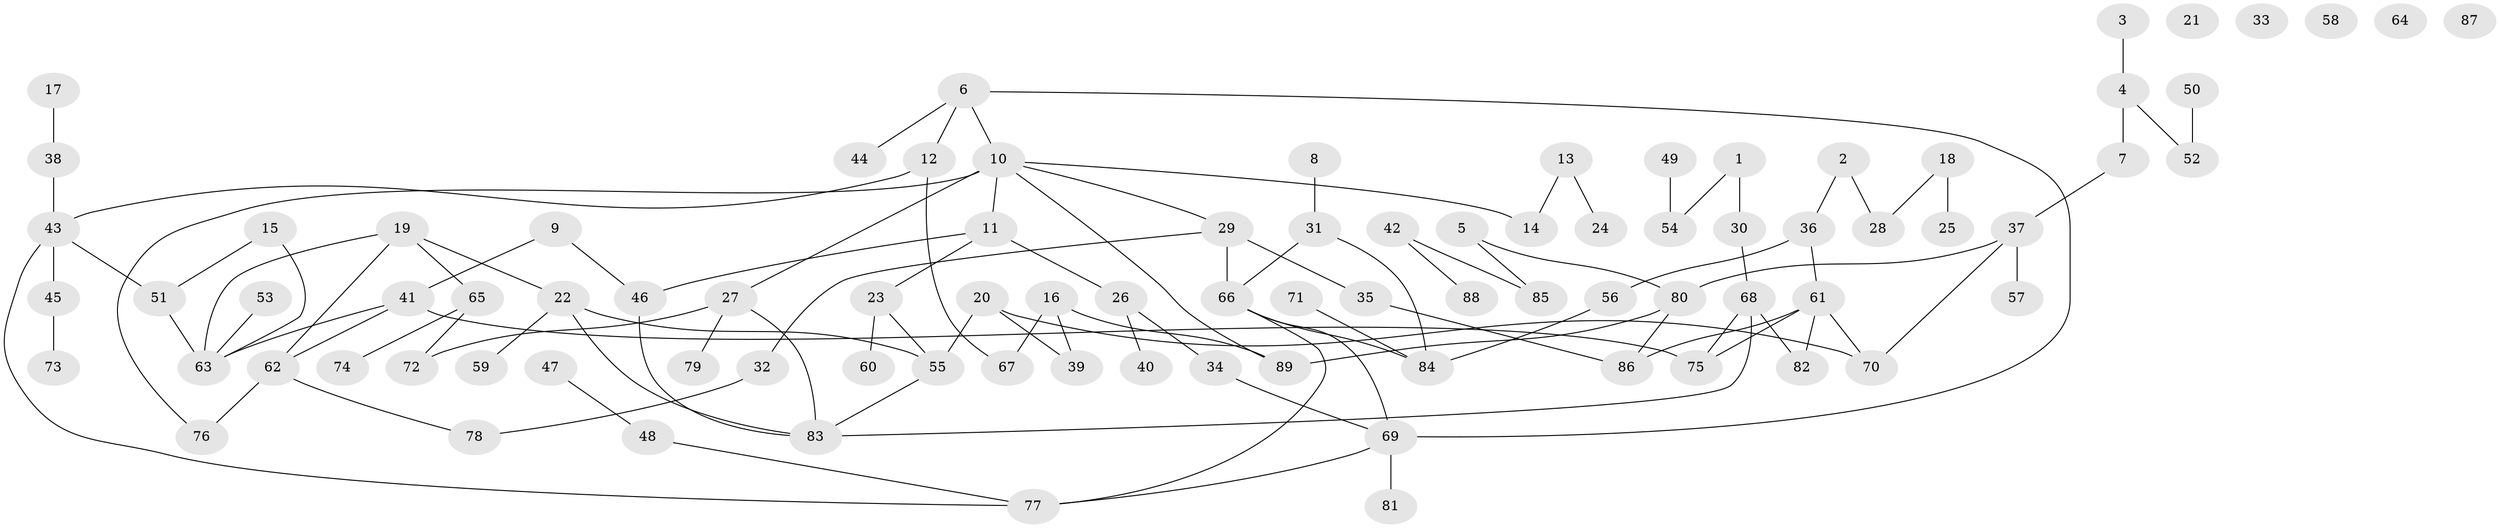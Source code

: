 // Generated by graph-tools (version 1.1) at 2025/33/03/09/25 02:33:43]
// undirected, 89 vertices, 107 edges
graph export_dot {
graph [start="1"]
  node [color=gray90,style=filled];
  1;
  2;
  3;
  4;
  5;
  6;
  7;
  8;
  9;
  10;
  11;
  12;
  13;
  14;
  15;
  16;
  17;
  18;
  19;
  20;
  21;
  22;
  23;
  24;
  25;
  26;
  27;
  28;
  29;
  30;
  31;
  32;
  33;
  34;
  35;
  36;
  37;
  38;
  39;
  40;
  41;
  42;
  43;
  44;
  45;
  46;
  47;
  48;
  49;
  50;
  51;
  52;
  53;
  54;
  55;
  56;
  57;
  58;
  59;
  60;
  61;
  62;
  63;
  64;
  65;
  66;
  67;
  68;
  69;
  70;
  71;
  72;
  73;
  74;
  75;
  76;
  77;
  78;
  79;
  80;
  81;
  82;
  83;
  84;
  85;
  86;
  87;
  88;
  89;
  1 -- 30;
  1 -- 54;
  2 -- 28;
  2 -- 36;
  3 -- 4;
  4 -- 7;
  4 -- 52;
  5 -- 80;
  5 -- 85;
  6 -- 10;
  6 -- 12;
  6 -- 44;
  6 -- 69;
  7 -- 37;
  8 -- 31;
  9 -- 41;
  9 -- 46;
  10 -- 11;
  10 -- 14;
  10 -- 27;
  10 -- 29;
  10 -- 76;
  10 -- 89;
  11 -- 23;
  11 -- 26;
  11 -- 46;
  12 -- 43;
  12 -- 67;
  13 -- 14;
  13 -- 24;
  15 -- 51;
  15 -- 63;
  16 -- 39;
  16 -- 67;
  16 -- 89;
  17 -- 38;
  18 -- 25;
  18 -- 28;
  19 -- 22;
  19 -- 62;
  19 -- 63;
  19 -- 65;
  20 -- 39;
  20 -- 55;
  20 -- 70;
  22 -- 55;
  22 -- 59;
  22 -- 83;
  23 -- 55;
  23 -- 60;
  26 -- 34;
  26 -- 40;
  27 -- 72;
  27 -- 79;
  27 -- 83;
  29 -- 32;
  29 -- 35;
  29 -- 66;
  30 -- 68;
  31 -- 66;
  31 -- 84;
  32 -- 78;
  34 -- 69;
  35 -- 86;
  36 -- 56;
  36 -- 61;
  37 -- 57;
  37 -- 70;
  37 -- 80;
  38 -- 43;
  41 -- 62;
  41 -- 63;
  41 -- 75;
  42 -- 85;
  42 -- 88;
  43 -- 45;
  43 -- 51;
  43 -- 77;
  45 -- 73;
  46 -- 83;
  47 -- 48;
  48 -- 77;
  49 -- 54;
  50 -- 52;
  51 -- 63;
  53 -- 63;
  55 -- 83;
  56 -- 84;
  61 -- 70;
  61 -- 75;
  61 -- 82;
  61 -- 86;
  62 -- 76;
  62 -- 78;
  65 -- 72;
  65 -- 74;
  66 -- 69;
  66 -- 77;
  66 -- 84;
  68 -- 75;
  68 -- 82;
  68 -- 83;
  69 -- 77;
  69 -- 81;
  71 -- 84;
  80 -- 86;
  80 -- 89;
}
